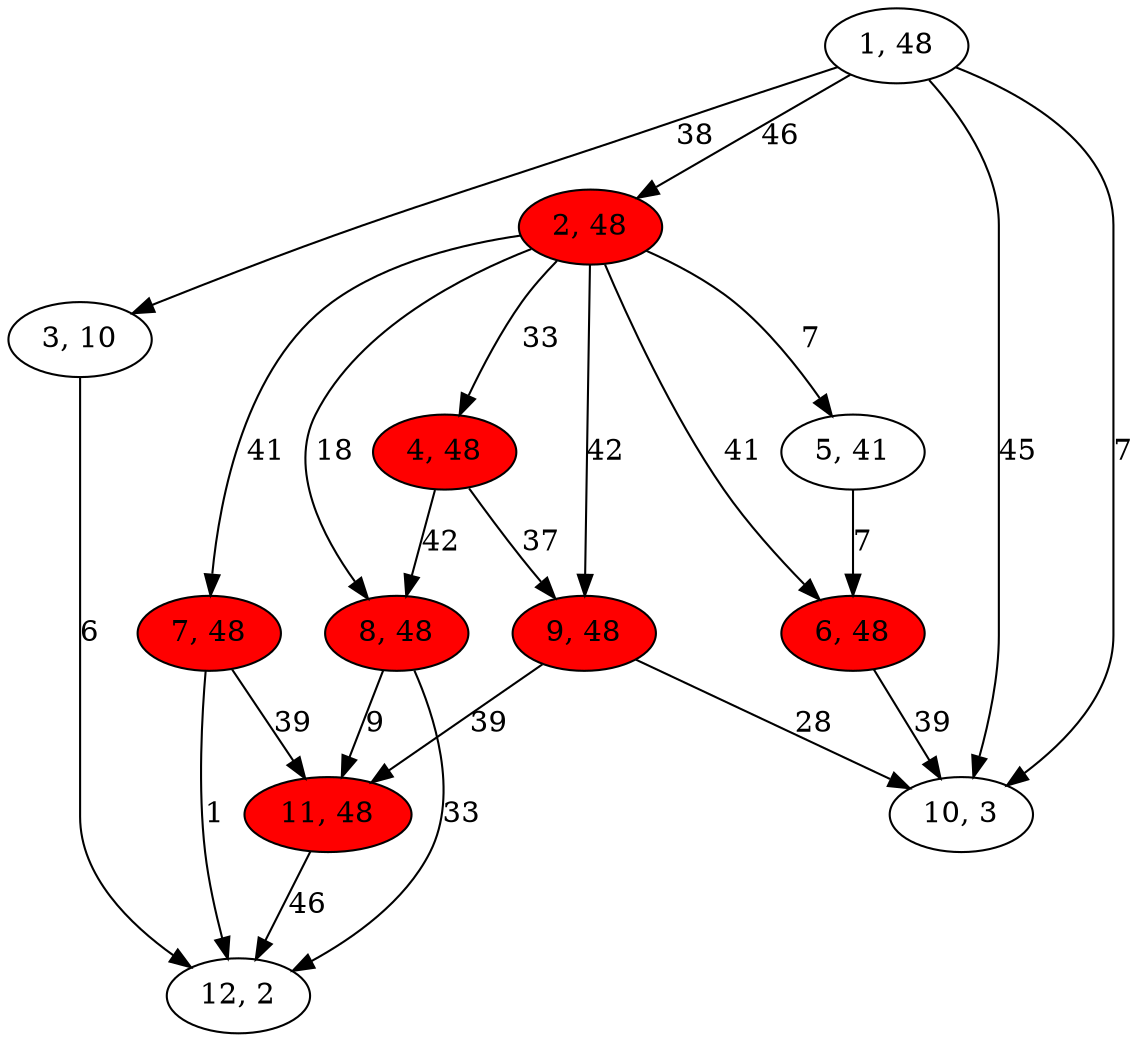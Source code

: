 digraph G{
1[label="1, 48"]
2[label="2, 48"]
3[label="3, 10"]
4[label="4, 48"]
5[label="5, 41"]
6[label="6, 48"]
7[label="7, 48"]
8[label="8, 48"]
9[label="9, 48"]
10[label="10, 3"]
11[label="11, 48"]
12[label="12, 2"]
1->10[label="45"]
1->10[label="7"]
1->3[label="38"]
1->2[label="46"]
2[style = filled,fillcolor=red]
2->9[label="42"]
2->8[label="18"]
2->7[label="41"]
2->6[label="41"]
2->5[label="7"]
2->4[label="33"]
3->12[label="6"]
4[style = filled,fillcolor=red]
4->9[label="37"]
4->8[label="42"]
5->6[label="7"]
6[style = filled,fillcolor=red]
6->10[label="39"]
7[style = filled,fillcolor=red]
7->12[label="1"]
7->11[label="39"]
8[style = filled,fillcolor=red]
8->12[label="33"]
8->11[label="9"]
9[style = filled,fillcolor=red]
9->10[label="28"]
9->11[label="39"]
11[style = filled,fillcolor=red]
11->12[label="46"]
}
